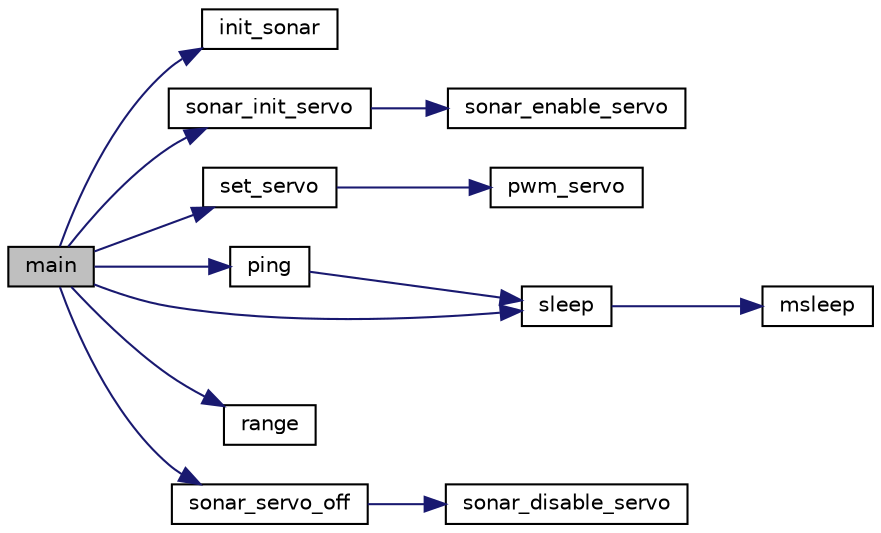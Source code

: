 digraph "main"
{
  edge [fontname="Helvetica",fontsize="10",labelfontname="Helvetica",labelfontsize="10"];
  node [fontname="Helvetica",fontsize="10",shape=record];
  rankdir="LR";
  Node1 [label="main",height=0.2,width=0.4,color="black", fillcolor="grey75", style="filled" fontcolor="black"];
  Node1 -> Node2 [color="midnightblue",fontsize="10",style="solid",fontname="Helvetica"];
  Node2 [label="init_sonar",height=0.2,width=0.4,color="black", fillcolor="white", style="filled",URL="$shared_2sonar_8c.html#a4536c29acdd706cb369a5b5f32ce57a1"];
  Node1 -> Node3 [color="midnightblue",fontsize="10",style="solid",fontname="Helvetica"];
  Node3 [label="sonar_init_servo",height=0.2,width=0.4,color="black", fillcolor="white", style="filled",URL="$shared_2sonar_8c.html#a429dc232d3a74189590dfc6e470b4b7e"];
  Node3 -> Node4 [color="midnightblue",fontsize="10",style="solid",fontname="Helvetica"];
  Node4 [label="sonar_enable_servo",height=0.2,width=0.4,color="black", fillcolor="white", style="filled",URL="$shared_2sonar_8c.html#a820ae5b5b352c676e51b8b36120055ea"];
  Node1 -> Node5 [color="midnightblue",fontsize="10",style="solid",fontname="Helvetica"];
  Node5 [label="set_servo",height=0.2,width=0.4,color="black", fillcolor="white", style="filled",URL="$shared_2sonar_8c.html#a222f05c4901d3ffb622e9846e40526bd"];
  Node5 -> Node6 [color="midnightblue",fontsize="10",style="solid",fontname="Helvetica"];
  Node6 [label="pwm_servo",height=0.2,width=0.4,color="black", fillcolor="white", style="filled",URL="$shared_2sonar_8c.html#a58495e4ae9f36f8f7acbca793a9477c7"];
  Node1 -> Node7 [color="midnightblue",fontsize="10",style="solid",fontname="Helvetica"];
  Node7 [label="ping",height=0.2,width=0.4,color="black", fillcolor="white", style="filled",URL="$shared_2sonar_8c.html#ad8136df344f340b0653c27e3317c08f5"];
  Node7 -> Node8 [color="midnightblue",fontsize="10",style="solid",fontname="Helvetica"];
  Node8 [label="sleep",height=0.2,width=0.4,color="black", fillcolor="white", style="filled",URL="$base_2lib__ic_8c.html#aa5113ec47ecf6d5c15614c9353cb9a08"];
  Node8 -> Node9 [color="midnightblue",fontsize="10",style="solid",fontname="Helvetica"];
  Node9 [label="msleep",height=0.2,width=0.4,color="black", fillcolor="white", style="filled",URL="$base_2lib__ic_8c.html#aa3650dfb953be0fa6fb4e6a625d3f777"];
  Node1 -> Node10 [color="midnightblue",fontsize="10",style="solid",fontname="Helvetica"];
  Node10 [label="range",height=0.2,width=0.4,color="black", fillcolor="white", style="filled",URL="$shared_2sonar_8c.html#aa79c7e06f14884f4008cc28e35896016"];
  Node1 -> Node8 [color="midnightblue",fontsize="10",style="solid",fontname="Helvetica"];
  Node1 -> Node11 [color="midnightblue",fontsize="10",style="solid",fontname="Helvetica"];
  Node11 [label="sonar_servo_off",height=0.2,width=0.4,color="black", fillcolor="white", style="filled",URL="$shared_2sonar_8c.html#af4c3fee4924e35db9312e92135f61f94"];
  Node11 -> Node12 [color="midnightblue",fontsize="10",style="solid",fontname="Helvetica"];
  Node12 [label="sonar_disable_servo",height=0.2,width=0.4,color="black", fillcolor="white", style="filled",URL="$shared_2sonar_8c.html#a4f1b909d6e33e828b93f5fcbfa0a906a"];
}
